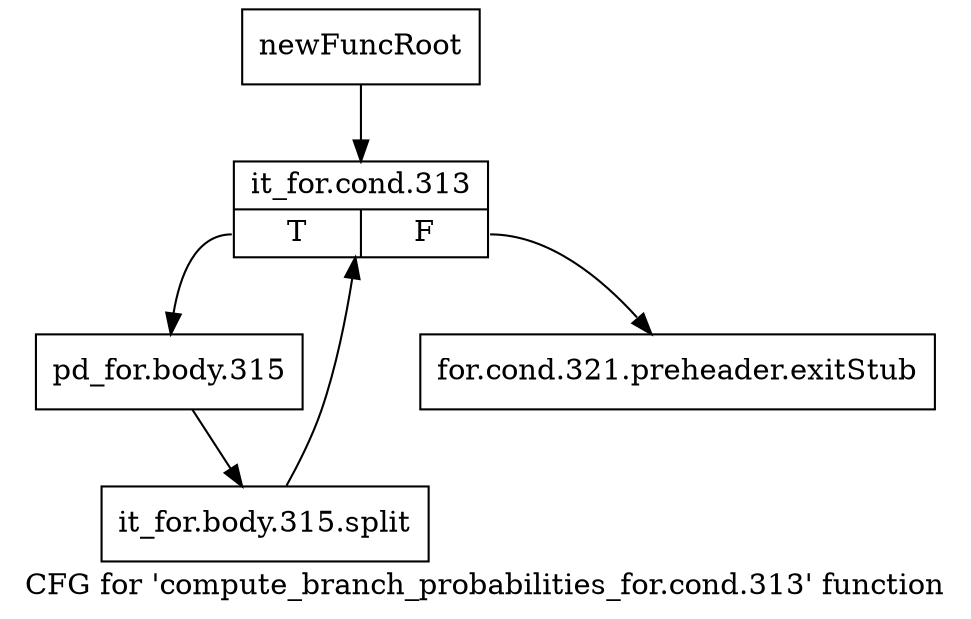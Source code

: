 digraph "CFG for 'compute_branch_probabilities_for.cond.313' function" {
	label="CFG for 'compute_branch_probabilities_for.cond.313' function";

	Node0xb7a69a0 [shape=record,label="{newFuncRoot}"];
	Node0xb7a69a0 -> Node0xb7a6a40;
	Node0xb7a69f0 [shape=record,label="{for.cond.321.preheader.exitStub}"];
	Node0xb7a6a40 [shape=record,label="{it_for.cond.313|{<s0>T|<s1>F}}"];
	Node0xb7a6a40:s0 -> Node0xb7a6a90;
	Node0xb7a6a40:s1 -> Node0xb7a69f0;
	Node0xb7a6a90 [shape=record,label="{pd_for.body.315}"];
	Node0xb7a6a90 -> Node0xb429bb0;
	Node0xb429bb0 [shape=record,label="{it_for.body.315.split}"];
	Node0xb429bb0 -> Node0xb7a6a40;
}
